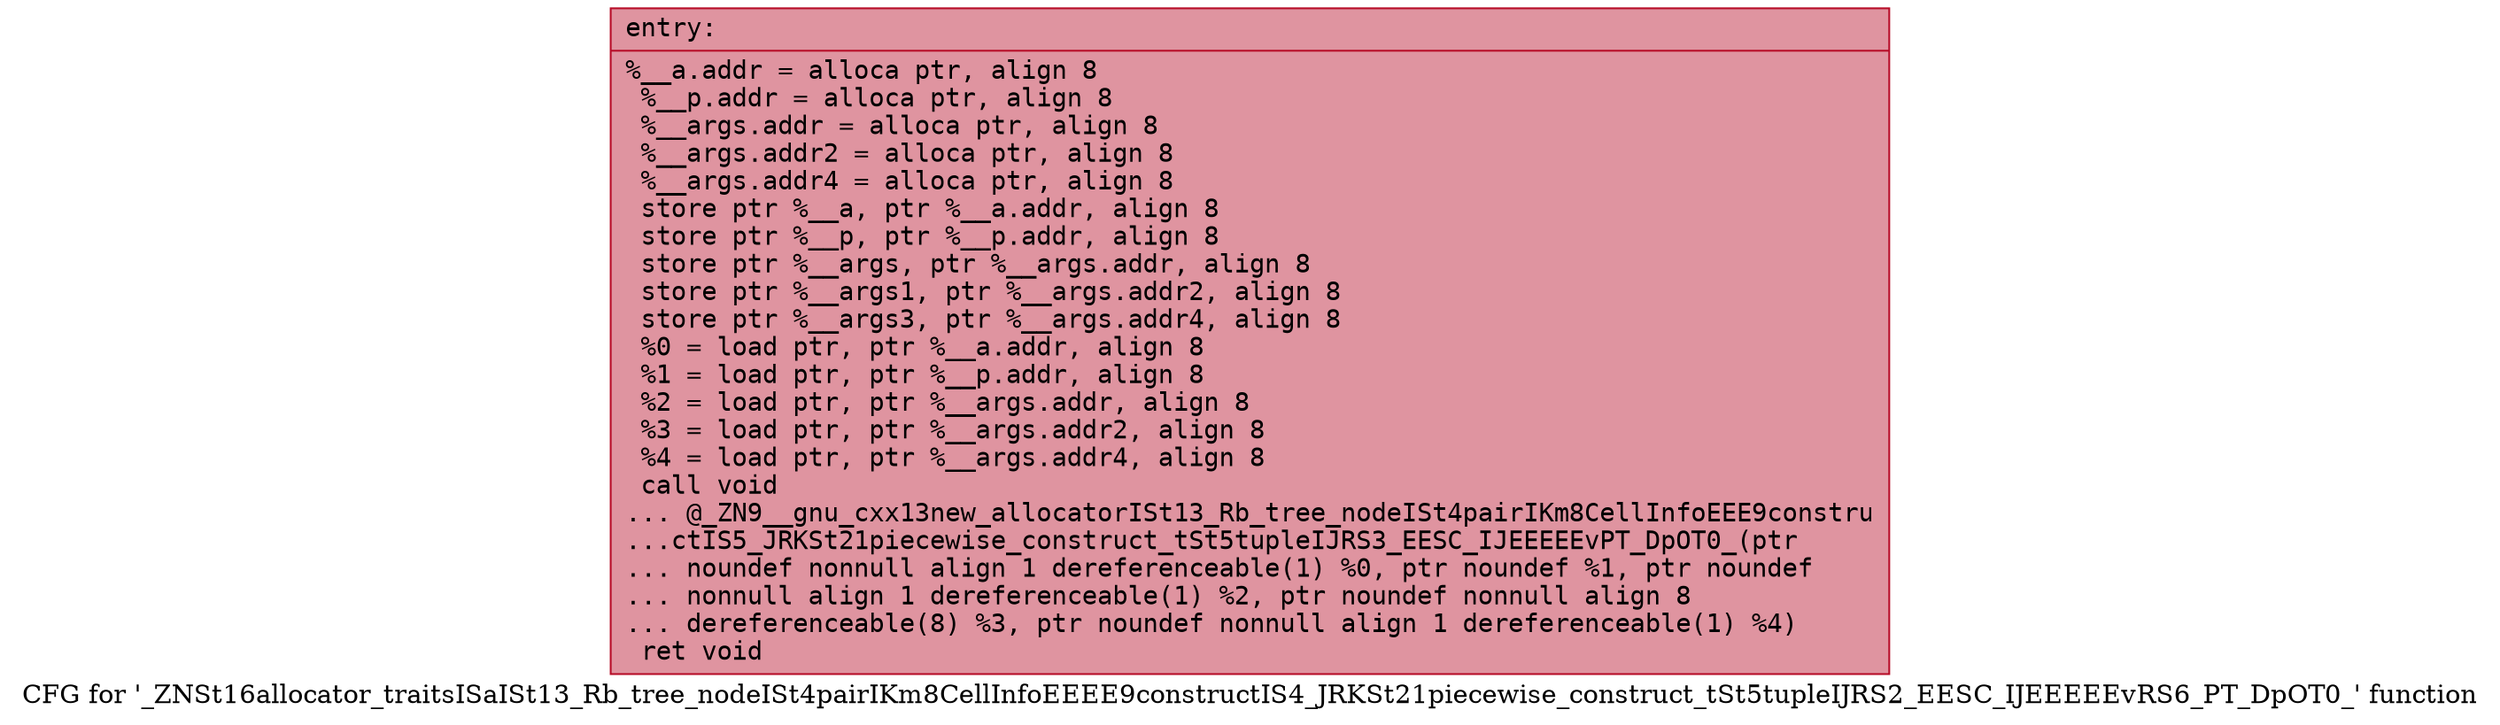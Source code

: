 digraph "CFG for '_ZNSt16allocator_traitsISaISt13_Rb_tree_nodeISt4pairIKm8CellInfoEEEE9constructIS4_JRKSt21piecewise_construct_tSt5tupleIJRS2_EESC_IJEEEEEvRS6_PT_DpOT0_' function" {
	label="CFG for '_ZNSt16allocator_traitsISaISt13_Rb_tree_nodeISt4pairIKm8CellInfoEEEE9constructIS4_JRKSt21piecewise_construct_tSt5tupleIJRS2_EESC_IJEEEEEvRS6_PT_DpOT0_' function";

	Node0x562da205d230 [shape=record,color="#b70d28ff", style=filled, fillcolor="#b70d2870" fontname="Courier",label="{entry:\l|  %__a.addr = alloca ptr, align 8\l  %__p.addr = alloca ptr, align 8\l  %__args.addr = alloca ptr, align 8\l  %__args.addr2 = alloca ptr, align 8\l  %__args.addr4 = alloca ptr, align 8\l  store ptr %__a, ptr %__a.addr, align 8\l  store ptr %__p, ptr %__p.addr, align 8\l  store ptr %__args, ptr %__args.addr, align 8\l  store ptr %__args1, ptr %__args.addr2, align 8\l  store ptr %__args3, ptr %__args.addr4, align 8\l  %0 = load ptr, ptr %__a.addr, align 8\l  %1 = load ptr, ptr %__p.addr, align 8\l  %2 = load ptr, ptr %__args.addr, align 8\l  %3 = load ptr, ptr %__args.addr2, align 8\l  %4 = load ptr, ptr %__args.addr4, align 8\l  call void\l... @_ZN9__gnu_cxx13new_allocatorISt13_Rb_tree_nodeISt4pairIKm8CellInfoEEE9constru\l...ctIS5_JRKSt21piecewise_construct_tSt5tupleIJRS3_EESC_IJEEEEEvPT_DpOT0_(ptr\l... noundef nonnull align 1 dereferenceable(1) %0, ptr noundef %1, ptr noundef\l... nonnull align 1 dereferenceable(1) %2, ptr noundef nonnull align 8\l... dereferenceable(8) %3, ptr noundef nonnull align 1 dereferenceable(1) %4)\l  ret void\l}"];
}
